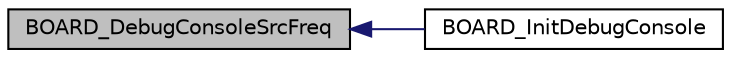 digraph "BOARD_DebugConsoleSrcFreq"
{
  edge [fontname="Helvetica",fontsize="10",labelfontname="Helvetica",labelfontsize="10"];
  node [fontname="Helvetica",fontsize="10",shape=record];
  rankdir="LR";
  Node1 [label="BOARD_DebugConsoleSrcFreq",height=0.2,width=0.4,color="black", fillcolor="grey75", style="filled", fontcolor="black"];
  Node1 -> Node2 [dir="back",color="midnightblue",fontsize="10",style="solid",fontname="Helvetica"];
  Node2 [label="BOARD_InitDebugConsole",height=0.2,width=0.4,color="black", fillcolor="white", style="filled",URL="$evk-mimxrt1015_2board_8c.html#a4c84ccb952cb083367d7040cf9de3db8"];
}
